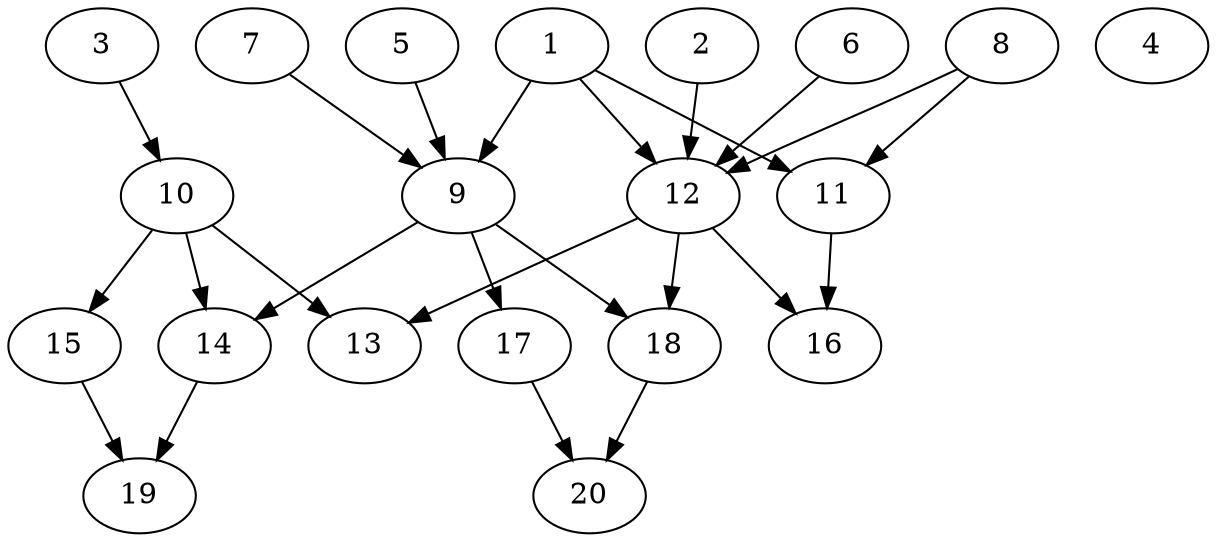 // DAG automatically generated by daggen at Wed Jul 24 22:02:40 2019
// ./daggen --dot -n 20 --ccr 0.4 --fat 0.6 --regular 0.5 --density 0.5 --mindata 5242880 --maxdata 52428800 
digraph G {
  1 [size="21578240", alpha="0.05", expect_size="8631296"] 
  1 -> 9 [size ="8631296"]
  1 -> 11 [size ="8631296"]
  1 -> 12 [size ="8631296"]
  2 [size="99683840", alpha="0.12", expect_size="39873536"] 
  2 -> 12 [size ="39873536"]
  3 [size="19868160", alpha="0.14", expect_size="7947264"] 
  3 -> 10 [size ="7947264"]
  4 [size="21209600", alpha="0.13", expect_size="8483840"] 
  5 [size="16048640", alpha="0.10", expect_size="6419456"] 
  5 -> 9 [size ="6419456"]
  6 [size="53168640", alpha="0.03", expect_size="21267456"] 
  6 -> 12 [size ="21267456"]
  7 [size="83847680", alpha="0.08", expect_size="33539072"] 
  7 -> 9 [size ="33539072"]
  8 [size="99604480", alpha="0.09", expect_size="39841792"] 
  8 -> 11 [size ="39841792"]
  8 -> 12 [size ="39841792"]
  9 [size="65553920", alpha="0.08", expect_size="26221568"] 
  9 -> 14 [size ="26221568"]
  9 -> 17 [size ="26221568"]
  9 -> 18 [size ="26221568"]
  10 [size="63559680", alpha="0.19", expect_size="25423872"] 
  10 -> 13 [size ="25423872"]
  10 -> 14 [size ="25423872"]
  10 -> 15 [size ="25423872"]
  11 [size="62348800", alpha="0.06", expect_size="24939520"] 
  11 -> 16 [size ="24939520"]
  12 [size="92175360", alpha="0.16", expect_size="36870144"] 
  12 -> 13 [size ="36870144"]
  12 -> 16 [size ="36870144"]
  12 -> 18 [size ="36870144"]
  13 [size="47406080", alpha="0.08", expect_size="18962432"] 
  14 [size="14108160", alpha="0.02", expect_size="5643264"] 
  14 -> 19 [size ="5643264"]
  15 [size="92751360", alpha="0.17", expect_size="37100544"] 
  15 -> 19 [size ="37100544"]
  16 [size="32294400", alpha="0.05", expect_size="12917760"] 
  17 [size="52108800", alpha="0.19", expect_size="20843520"] 
  17 -> 20 [size ="20843520"]
  18 [size="100349440", alpha="0.13", expect_size="40139776"] 
  18 -> 20 [size ="40139776"]
  19 [size="34874880", alpha="0.02", expect_size="13949952"] 
  20 [size="79452160", alpha="0.17", expect_size="31780864"] 
}
